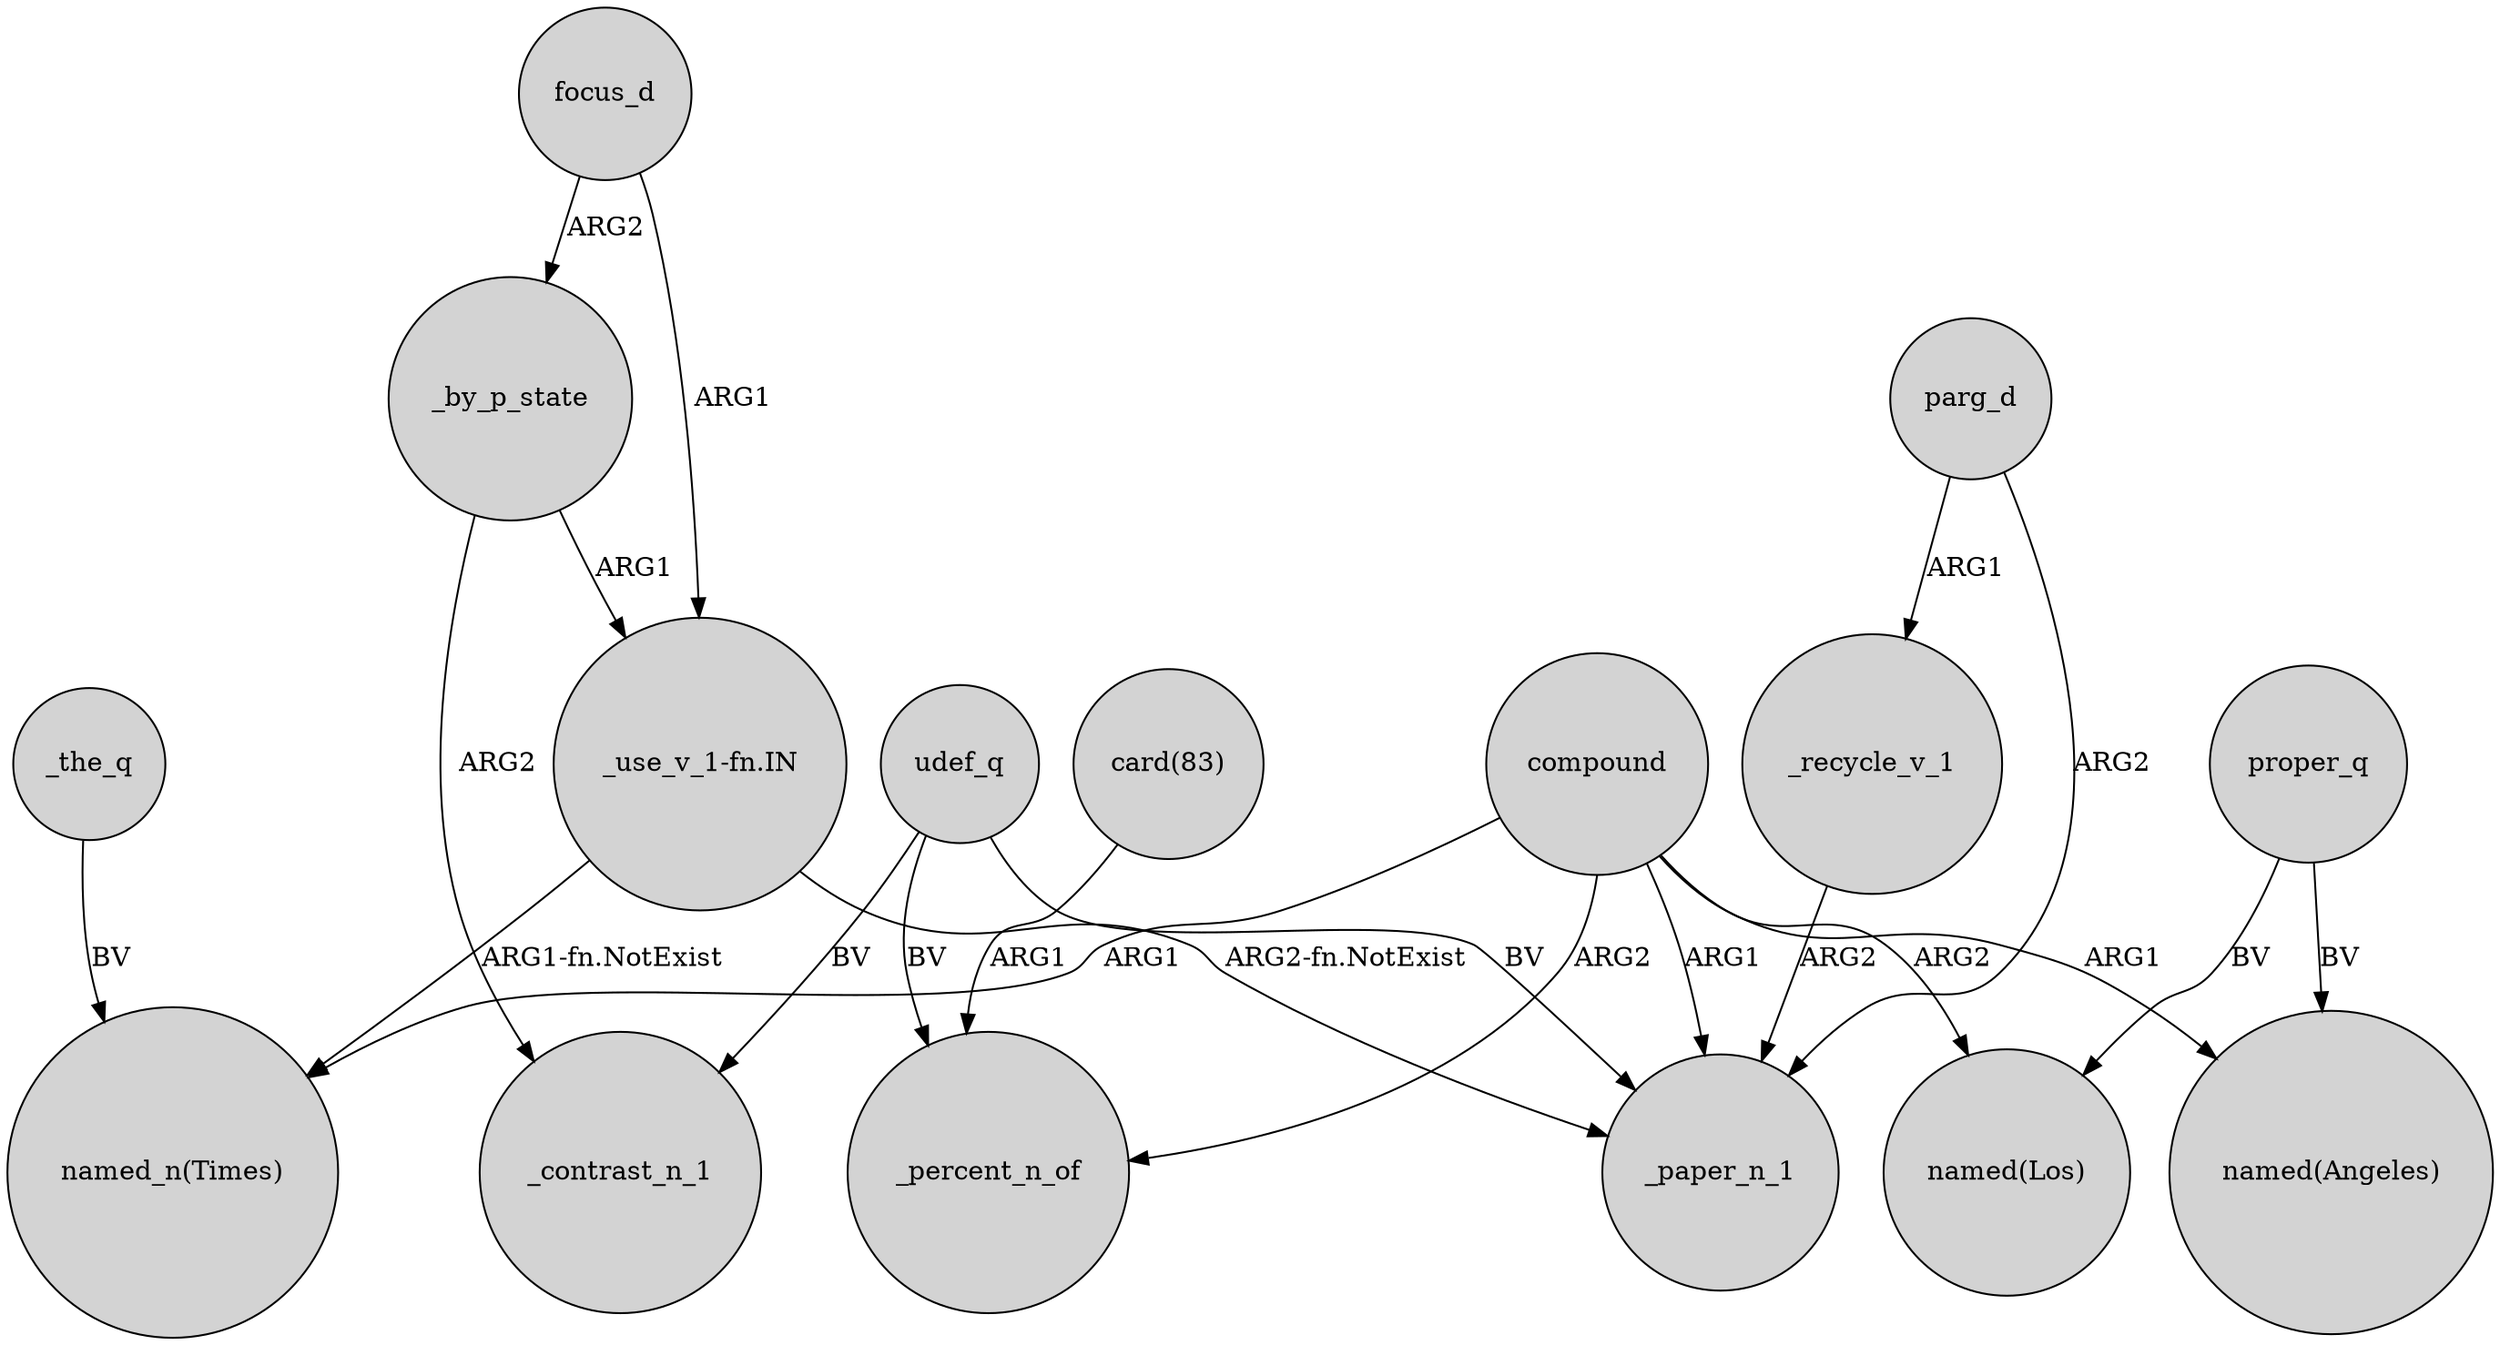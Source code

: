 digraph {
	node [shape=circle style=filled]
	focus_d -> _by_p_state [label=ARG2]
	"_use_v_1-fn.IN" -> "named_n(Times)" [label="ARG1-fn.NotExist"]
	"card(83)" -> _percent_n_of [label=ARG1]
	parg_d -> _recycle_v_1 [label=ARG1]
	compound -> "named(Los)" [label=ARG2]
	proper_q -> "named(Los)" [label=BV]
	compound -> _paper_n_1 [label=ARG1]
	parg_d -> _paper_n_1 [label=ARG2]
	compound -> _percent_n_of [label=ARG2]
	compound -> "named(Angeles)" [label=ARG1]
	udef_q -> _contrast_n_1 [label=BV]
	focus_d -> "_use_v_1-fn.IN" [label=ARG1]
	_recycle_v_1 -> _paper_n_1 [label=ARG2]
	compound -> "named_n(Times)" [label=ARG1]
	udef_q -> _paper_n_1 [label=BV]
	_the_q -> "named_n(Times)" [label=BV]
	_by_p_state -> _contrast_n_1 [label=ARG2]
	proper_q -> "named(Angeles)" [label=BV]
	udef_q -> _percent_n_of [label=BV]
	_by_p_state -> "_use_v_1-fn.IN" [label=ARG1]
	"_use_v_1-fn.IN" -> _paper_n_1 [label="ARG2-fn.NotExist"]
}

